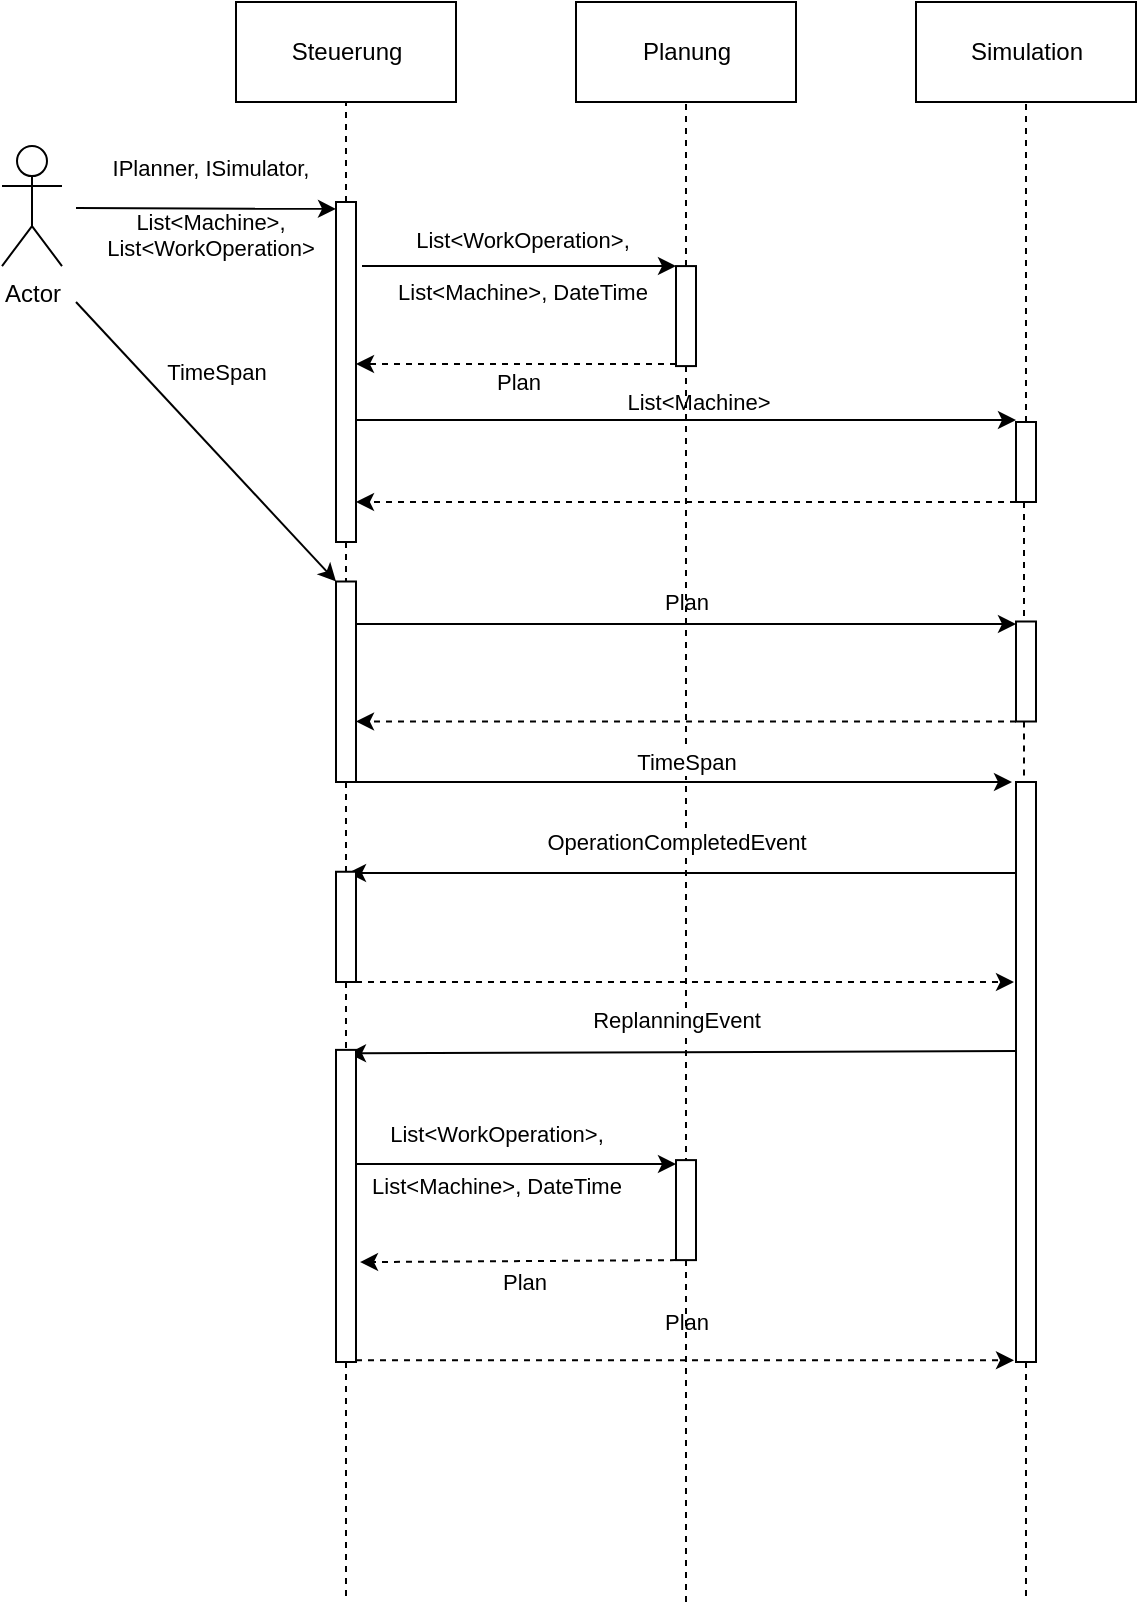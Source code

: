 <mxfile>
    <diagram id="zKfe13cxdwQfy0C4R917" name="Page-1">
        <mxGraphModel dx="1283" dy="788" grid="1" gridSize="10" guides="1" tooltips="1" connect="1" arrows="1" fold="1" page="1" pageScale="1" pageWidth="827" pageHeight="1169" background="#FFFFFF" math="0" shadow="0">
            <root>
                <mxCell id="0"/>
                <mxCell id="1" parent="0"/>
                <mxCell id="8" value="Simulation" style="html=1;" parent="1" vertex="1">
                    <mxGeometry x="587" y="185" width="110" height="50" as="geometry"/>
                </mxCell>
                <mxCell id="9" value="Steuerung" style="html=1;" parent="1" vertex="1">
                    <mxGeometry x="247" y="185" width="110" height="50" as="geometry"/>
                </mxCell>
                <mxCell id="10" value="Planung" style="html=1;" parent="1" vertex="1">
                    <mxGeometry x="417" y="185" width="110" height="50" as="geometry"/>
                </mxCell>
                <mxCell id="18" style="edgeStyle=none;html=1;entryX=0.5;entryY=1;entryDx=0;entryDy=0;endArrow=none;endFill=0;dashed=1;" parent="1" source="11" target="9" edge="1">
                    <mxGeometry relative="1" as="geometry"/>
                </mxCell>
                <mxCell id="21" style="edgeStyle=none;html=1;entryX=-0.3;entryY=0.25;entryDx=0;entryDy=0;entryPerimeter=0;endArrow=classic;endFill=1;" parent="1" edge="1">
                    <mxGeometry relative="1" as="geometry">
                        <mxPoint x="310" y="317.04" as="sourcePoint"/>
                        <mxPoint x="467" y="317.04" as="targetPoint"/>
                    </mxGeometry>
                </mxCell>
                <mxCell id="22" value="List&amp;lt;WorkOperation&amp;gt;, &lt;br&gt;&lt;br&gt;List&amp;lt;Machine&amp;gt;, DateTime" style="edgeLabel;html=1;align=center;verticalAlign=middle;resizable=0;points=[];labelBackgroundColor=none;" parent="21" vertex="1" connectable="0">
                    <mxGeometry x="-0.389" y="-3" relative="1" as="geometry">
                        <mxPoint x="32" y="-3" as="offset"/>
                    </mxGeometry>
                </mxCell>
                <mxCell id="25" style="edgeStyle=none;html=1;endArrow=classic;endFill=1;" parent="1" source="11" edge="1">
                    <mxGeometry relative="1" as="geometry">
                        <mxPoint x="637" y="394" as="targetPoint"/>
                        <Array as="points">
                            <mxPoint x="557" y="394"/>
                        </Array>
                    </mxGeometry>
                </mxCell>
                <mxCell id="26" value="List&amp;lt;Machine&amp;gt;" style="edgeLabel;html=1;align=center;verticalAlign=middle;resizable=0;points=[];" parent="25" vertex="1" connectable="0">
                    <mxGeometry x="0.687" y="-2" relative="1" as="geometry">
                        <mxPoint x="-108" y="-11" as="offset"/>
                    </mxGeometry>
                </mxCell>
                <mxCell id="31" style="edgeStyle=none;html=1;entryX=0;entryY=0.025;entryDx=0;entryDy=0;entryPerimeter=0;endArrow=classic;endFill=1;" parent="1" target="30" edge="1">
                    <mxGeometry relative="1" as="geometry">
                        <mxPoint x="307" y="496" as="sourcePoint"/>
                    </mxGeometry>
                </mxCell>
                <mxCell id="32" value="Plan" style="edgeLabel;html=1;align=center;verticalAlign=middle;resizable=0;points=[];" parent="31" vertex="1" connectable="0">
                    <mxGeometry x="-0.067" y="4" relative="1" as="geometry">
                        <mxPoint x="11" y="-7" as="offset"/>
                    </mxGeometry>
                </mxCell>
                <mxCell id="64" style="edgeStyle=none;html=1;dashed=1;endArrow=none;endFill=0;" parent="1" source="11" target="36" edge="1">
                    <mxGeometry relative="1" as="geometry"/>
                </mxCell>
                <mxCell id="11" value="" style="html=1;points=[];perimeter=orthogonalPerimeter;" parent="1" vertex="1">
                    <mxGeometry x="297" y="285" width="10" height="170" as="geometry"/>
                </mxCell>
                <mxCell id="19" style="edgeStyle=none;html=1;entryX=0.5;entryY=1;entryDx=0;entryDy=0;dashed=1;endArrow=none;endFill=0;" parent="1" source="12" target="10" edge="1">
                    <mxGeometry relative="1" as="geometry"/>
                </mxCell>
                <mxCell id="23" style="edgeStyle=none;html=1;entryX=1;entryY=0.544;entryDx=0;entryDy=0;entryPerimeter=0;endArrow=classic;endFill=1;dashed=1;" parent="1" source="12" edge="1">
                    <mxGeometry relative="1" as="geometry">
                        <mxPoint x="307" y="366.0" as="targetPoint"/>
                    </mxGeometry>
                </mxCell>
                <mxCell id="24" value="Plan" style="edgeLabel;html=1;align=center;verticalAlign=middle;resizable=0;points=[];" parent="23" vertex="1" connectable="0">
                    <mxGeometry x="-0.429" y="2" relative="1" as="geometry">
                        <mxPoint x="-34" y="7" as="offset"/>
                    </mxGeometry>
                </mxCell>
                <mxCell id="68" style="edgeStyle=none;html=1;dashed=1;endArrow=none;endFill=0;" parent="1" source="12" edge="1">
                    <mxGeometry relative="1" as="geometry">
                        <mxPoint x="472" y="765" as="targetPoint"/>
                    </mxGeometry>
                </mxCell>
                <mxCell id="12" value="" style="html=1;points=[];perimeter=orthogonalPerimeter;" parent="1" vertex="1">
                    <mxGeometry x="467" y="317.04" width="10" height="50" as="geometry"/>
                </mxCell>
                <mxCell id="20" style="edgeStyle=none;html=1;entryX=0.5;entryY=1;entryDx=0;entryDy=0;dashed=1;endArrow=none;endFill=0;" parent="1" source="13" target="8" edge="1">
                    <mxGeometry relative="1" as="geometry"/>
                </mxCell>
                <mxCell id="27" style="edgeStyle=none;html=1;endArrow=classic;endFill=1;dashed=1;" parent="1" source="13" target="11" edge="1">
                    <mxGeometry relative="1" as="geometry">
                        <Array as="points">
                            <mxPoint x="397" y="435"/>
                        </Array>
                    </mxGeometry>
                </mxCell>
                <mxCell id="62" style="edgeStyle=none;html=1;entryX=0.4;entryY=0.025;entryDx=0;entryDy=0;entryPerimeter=0;dashed=1;endArrow=none;endFill=0;" parent="1" source="13" target="30" edge="1">
                    <mxGeometry relative="1" as="geometry"/>
                </mxCell>
                <mxCell id="13" value="" style="html=1;points=[];perimeter=orthogonalPerimeter;" parent="1" vertex="1">
                    <mxGeometry x="637" y="395" width="10" height="40" as="geometry"/>
                </mxCell>
                <mxCell id="16" style="edgeStyle=none;html=1;entryX=-0.3;entryY=0.238;entryDx=0;entryDy=0;entryPerimeter=0;" parent="1" edge="1">
                    <mxGeometry relative="1" as="geometry">
                        <mxPoint x="167" y="288" as="sourcePoint"/>
                        <mxPoint x="297" y="288.46" as="targetPoint"/>
                    </mxGeometry>
                </mxCell>
                <mxCell id="17" value="IPlanner, ISimulator, &lt;br&gt;&lt;br&gt;List&amp;lt;Machine&amp;gt;, &lt;br&gt;List&amp;lt;WorkOperation&amp;gt;" style="edgeLabel;html=1;align=center;verticalAlign=middle;resizable=0;points=[];labelBackgroundColor=none;" parent="16" vertex="1" connectable="0">
                    <mxGeometry x="-0.183" y="-1" relative="1" as="geometry">
                        <mxPoint x="14" y="-1" as="offset"/>
                    </mxGeometry>
                </mxCell>
                <mxCell id="37" style="edgeStyle=none;html=1;endArrow=classic;endFill=1;" parent="1" target="36" edge="1">
                    <mxGeometry relative="1" as="geometry">
                        <mxPoint x="167" y="335" as="sourcePoint"/>
                    </mxGeometry>
                </mxCell>
                <mxCell id="38" value="TimeSpan" style="edgeLabel;html=1;align=center;verticalAlign=middle;resizable=0;points=[];" parent="37" vertex="1" connectable="0">
                    <mxGeometry x="0.126" relative="1" as="geometry">
                        <mxPoint x="-3" y="-44" as="offset"/>
                    </mxGeometry>
                </mxCell>
                <mxCell id="14" value="Actor" style="shape=umlActor;verticalLabelPosition=bottom;verticalAlign=top;html=1;" parent="1" vertex="1">
                    <mxGeometry x="130" y="257.04" width="30" height="60" as="geometry"/>
                </mxCell>
                <mxCell id="34" style="edgeStyle=none;html=1;endArrow=classic;endFill=1;dashed=1;" parent="1" source="30" edge="1">
                    <mxGeometry relative="1" as="geometry">
                        <mxPoint x="307" y="544.75" as="targetPoint"/>
                    </mxGeometry>
                </mxCell>
                <mxCell id="63" style="edgeStyle=none;html=1;entryX=0.4;entryY=0.003;entryDx=0;entryDy=0;entryPerimeter=0;dashed=1;endArrow=none;endFill=0;" parent="1" source="30" target="39" edge="1">
                    <mxGeometry relative="1" as="geometry"/>
                </mxCell>
                <mxCell id="30" value="" style="html=1;points=[];perimeter=orthogonalPerimeter;" parent="1" vertex="1">
                    <mxGeometry x="637" y="494.75" width="10" height="50" as="geometry"/>
                </mxCell>
                <mxCell id="40" style="edgeStyle=none;html=1;entryX=-0.2;entryY=0;entryDx=0;entryDy=0;entryPerimeter=0;endArrow=classic;endFill=1;" parent="1" source="36" target="39" edge="1">
                    <mxGeometry relative="1" as="geometry"/>
                </mxCell>
                <mxCell id="42" value="TimeSpan" style="edgeLabel;html=1;align=center;verticalAlign=middle;resizable=0;points=[];" parent="40" vertex="1" connectable="0">
                    <mxGeometry x="0.171" y="2" relative="1" as="geometry">
                        <mxPoint x="-27" y="-8" as="offset"/>
                    </mxGeometry>
                </mxCell>
                <mxCell id="65" style="edgeStyle=none;html=1;dashed=1;endArrow=none;endFill=0;" parent="1" source="36" target="43" edge="1">
                    <mxGeometry relative="1" as="geometry"/>
                </mxCell>
                <mxCell id="36" value="" style="html=1;points=[];perimeter=orthogonalPerimeter;" parent="1" vertex="1">
                    <mxGeometry x="297" y="474.75" width="10" height="100.25" as="geometry"/>
                </mxCell>
                <mxCell id="44" style="edgeStyle=none;html=1;entryX=0.6;entryY=0.011;entryDx=0;entryDy=0;entryPerimeter=0;endArrow=classic;endFill=1;" parent="1" source="39" target="43" edge="1">
                    <mxGeometry relative="1" as="geometry"/>
                </mxCell>
                <mxCell id="46" value="OperationCompletedEvent" style="edgeLabel;html=1;align=center;verticalAlign=middle;resizable=0;points=[];" parent="44" vertex="1" connectable="0">
                    <mxGeometry x="-0.078" y="2" relative="1" as="geometry">
                        <mxPoint x="-16" y="-18" as="offset"/>
                    </mxGeometry>
                </mxCell>
                <mxCell id="70" style="edgeStyle=none;html=1;dashed=1;endArrow=none;endFill=0;" parent="1" source="39" edge="1">
                    <mxGeometry relative="1" as="geometry">
                        <mxPoint x="642" y="985" as="targetPoint"/>
                    </mxGeometry>
                </mxCell>
                <mxCell id="39" value="" style="html=1;points=[];perimeter=orthogonalPerimeter;" parent="1" vertex="1">
                    <mxGeometry x="637" y="575" width="10" height="290" as="geometry"/>
                </mxCell>
                <mxCell id="49" style="edgeStyle=none;html=1;entryX=-0.1;entryY=0.345;entryDx=0;entryDy=0;entryPerimeter=0;dashed=1;endArrow=classic;endFill=1;" parent="1" source="43" target="39" edge="1">
                    <mxGeometry relative="1" as="geometry"/>
                </mxCell>
                <mxCell id="66" style="edgeStyle=none;html=1;dashed=1;endArrow=none;endFill=0;" parent="1" source="43" target="55" edge="1">
                    <mxGeometry relative="1" as="geometry"/>
                </mxCell>
                <mxCell id="43" value="" style="html=1;points=[];perimeter=orthogonalPerimeter;" parent="1" vertex="1">
                    <mxGeometry x="297" y="619.88" width="10" height="55.12" as="geometry"/>
                </mxCell>
                <mxCell id="52" style="edgeStyle=none;html=1;entryX=0.6;entryY=0.011;entryDx=0;entryDy=0;entryPerimeter=0;endArrow=classic;endFill=1;" parent="1" target="55" edge="1">
                    <mxGeometry relative="1" as="geometry">
                        <mxPoint x="637" y="709.546" as="sourcePoint"/>
                    </mxGeometry>
                </mxCell>
                <mxCell id="53" value="ReplanningEvent" style="edgeLabel;html=1;align=center;verticalAlign=middle;resizable=0;points=[];" parent="52" vertex="1" connectable="0">
                    <mxGeometry x="-0.078" y="2" relative="1" as="geometry">
                        <mxPoint x="-16" y="-18" as="offset"/>
                    </mxGeometry>
                </mxCell>
                <mxCell id="54" style="edgeStyle=none;html=1;endArrow=classic;endFill=1;entryX=0;entryY=0.039;entryDx=0;entryDy=0;entryPerimeter=0;" parent="1" source="55" target="56" edge="1">
                    <mxGeometry relative="1" as="geometry">
                        <mxPoint x="457" y="765" as="targetPoint"/>
                    </mxGeometry>
                </mxCell>
                <mxCell id="60" style="edgeStyle=none;html=1;entryX=-0.1;entryY=0.997;entryDx=0;entryDy=0;entryPerimeter=0;dashed=1;endArrow=classic;endFill=1;" parent="1" source="55" target="39" edge="1">
                    <mxGeometry relative="1" as="geometry"/>
                </mxCell>
                <mxCell id="61" value="Plan" style="edgeLabel;html=1;align=center;verticalAlign=middle;resizable=0;points=[];" parent="60" vertex="1" connectable="0">
                    <mxGeometry x="0.179" relative="1" as="geometry">
                        <mxPoint x="-29" y="-19" as="offset"/>
                    </mxGeometry>
                </mxCell>
                <mxCell id="67" style="edgeStyle=none;html=1;dashed=1;endArrow=none;endFill=0;" parent="1" source="55" edge="1">
                    <mxGeometry relative="1" as="geometry">
                        <mxPoint x="302" y="985" as="targetPoint"/>
                    </mxGeometry>
                </mxCell>
                <mxCell id="55" value="" style="html=1;points=[];perimeter=orthogonalPerimeter;" parent="1" vertex="1">
                    <mxGeometry x="297" y="708.94" width="10" height="156.06" as="geometry"/>
                </mxCell>
                <mxCell id="57" style="edgeStyle=none;html=1;entryX=1.2;entryY=0.68;entryDx=0;entryDy=0;entryPerimeter=0;endArrow=classic;endFill=1;dashed=1;" parent="1" source="56" target="55" edge="1">
                    <mxGeometry relative="1" as="geometry"/>
                </mxCell>
                <mxCell id="58" value="Plan" style="edgeLabel;html=1;align=center;verticalAlign=middle;resizable=0;points=[];" parent="57" vertex="1" connectable="0">
                    <mxGeometry x="0.162" y="1" relative="1" as="geometry">
                        <mxPoint x="16" y="9" as="offset"/>
                    </mxGeometry>
                </mxCell>
                <mxCell id="69" style="edgeStyle=none;html=1;dashed=1;endArrow=none;endFill=0;" parent="1" source="56" edge="1">
                    <mxGeometry relative="1" as="geometry">
                        <mxPoint x="472" y="985" as="targetPoint"/>
                    </mxGeometry>
                </mxCell>
                <mxCell id="56" value="" style="html=1;points=[];perimeter=orthogonalPerimeter;" parent="1" vertex="1">
                    <mxGeometry x="467" y="764.06" width="10" height="50" as="geometry"/>
                </mxCell>
                <mxCell id="59" value="List&amp;lt;WorkOperation&amp;gt;, &lt;br&gt;&lt;br&gt;List&amp;lt;Machine&amp;gt;, DateTime" style="edgeLabel;html=1;align=center;verticalAlign=middle;resizable=0;points=[];labelBackgroundColor=none;" parent="1" vertex="1" connectable="0">
                    <mxGeometry x="377" y="764.06" as="geometry"/>
                </mxCell>
            </root>
        </mxGraphModel>
    </diagram>
</mxfile>